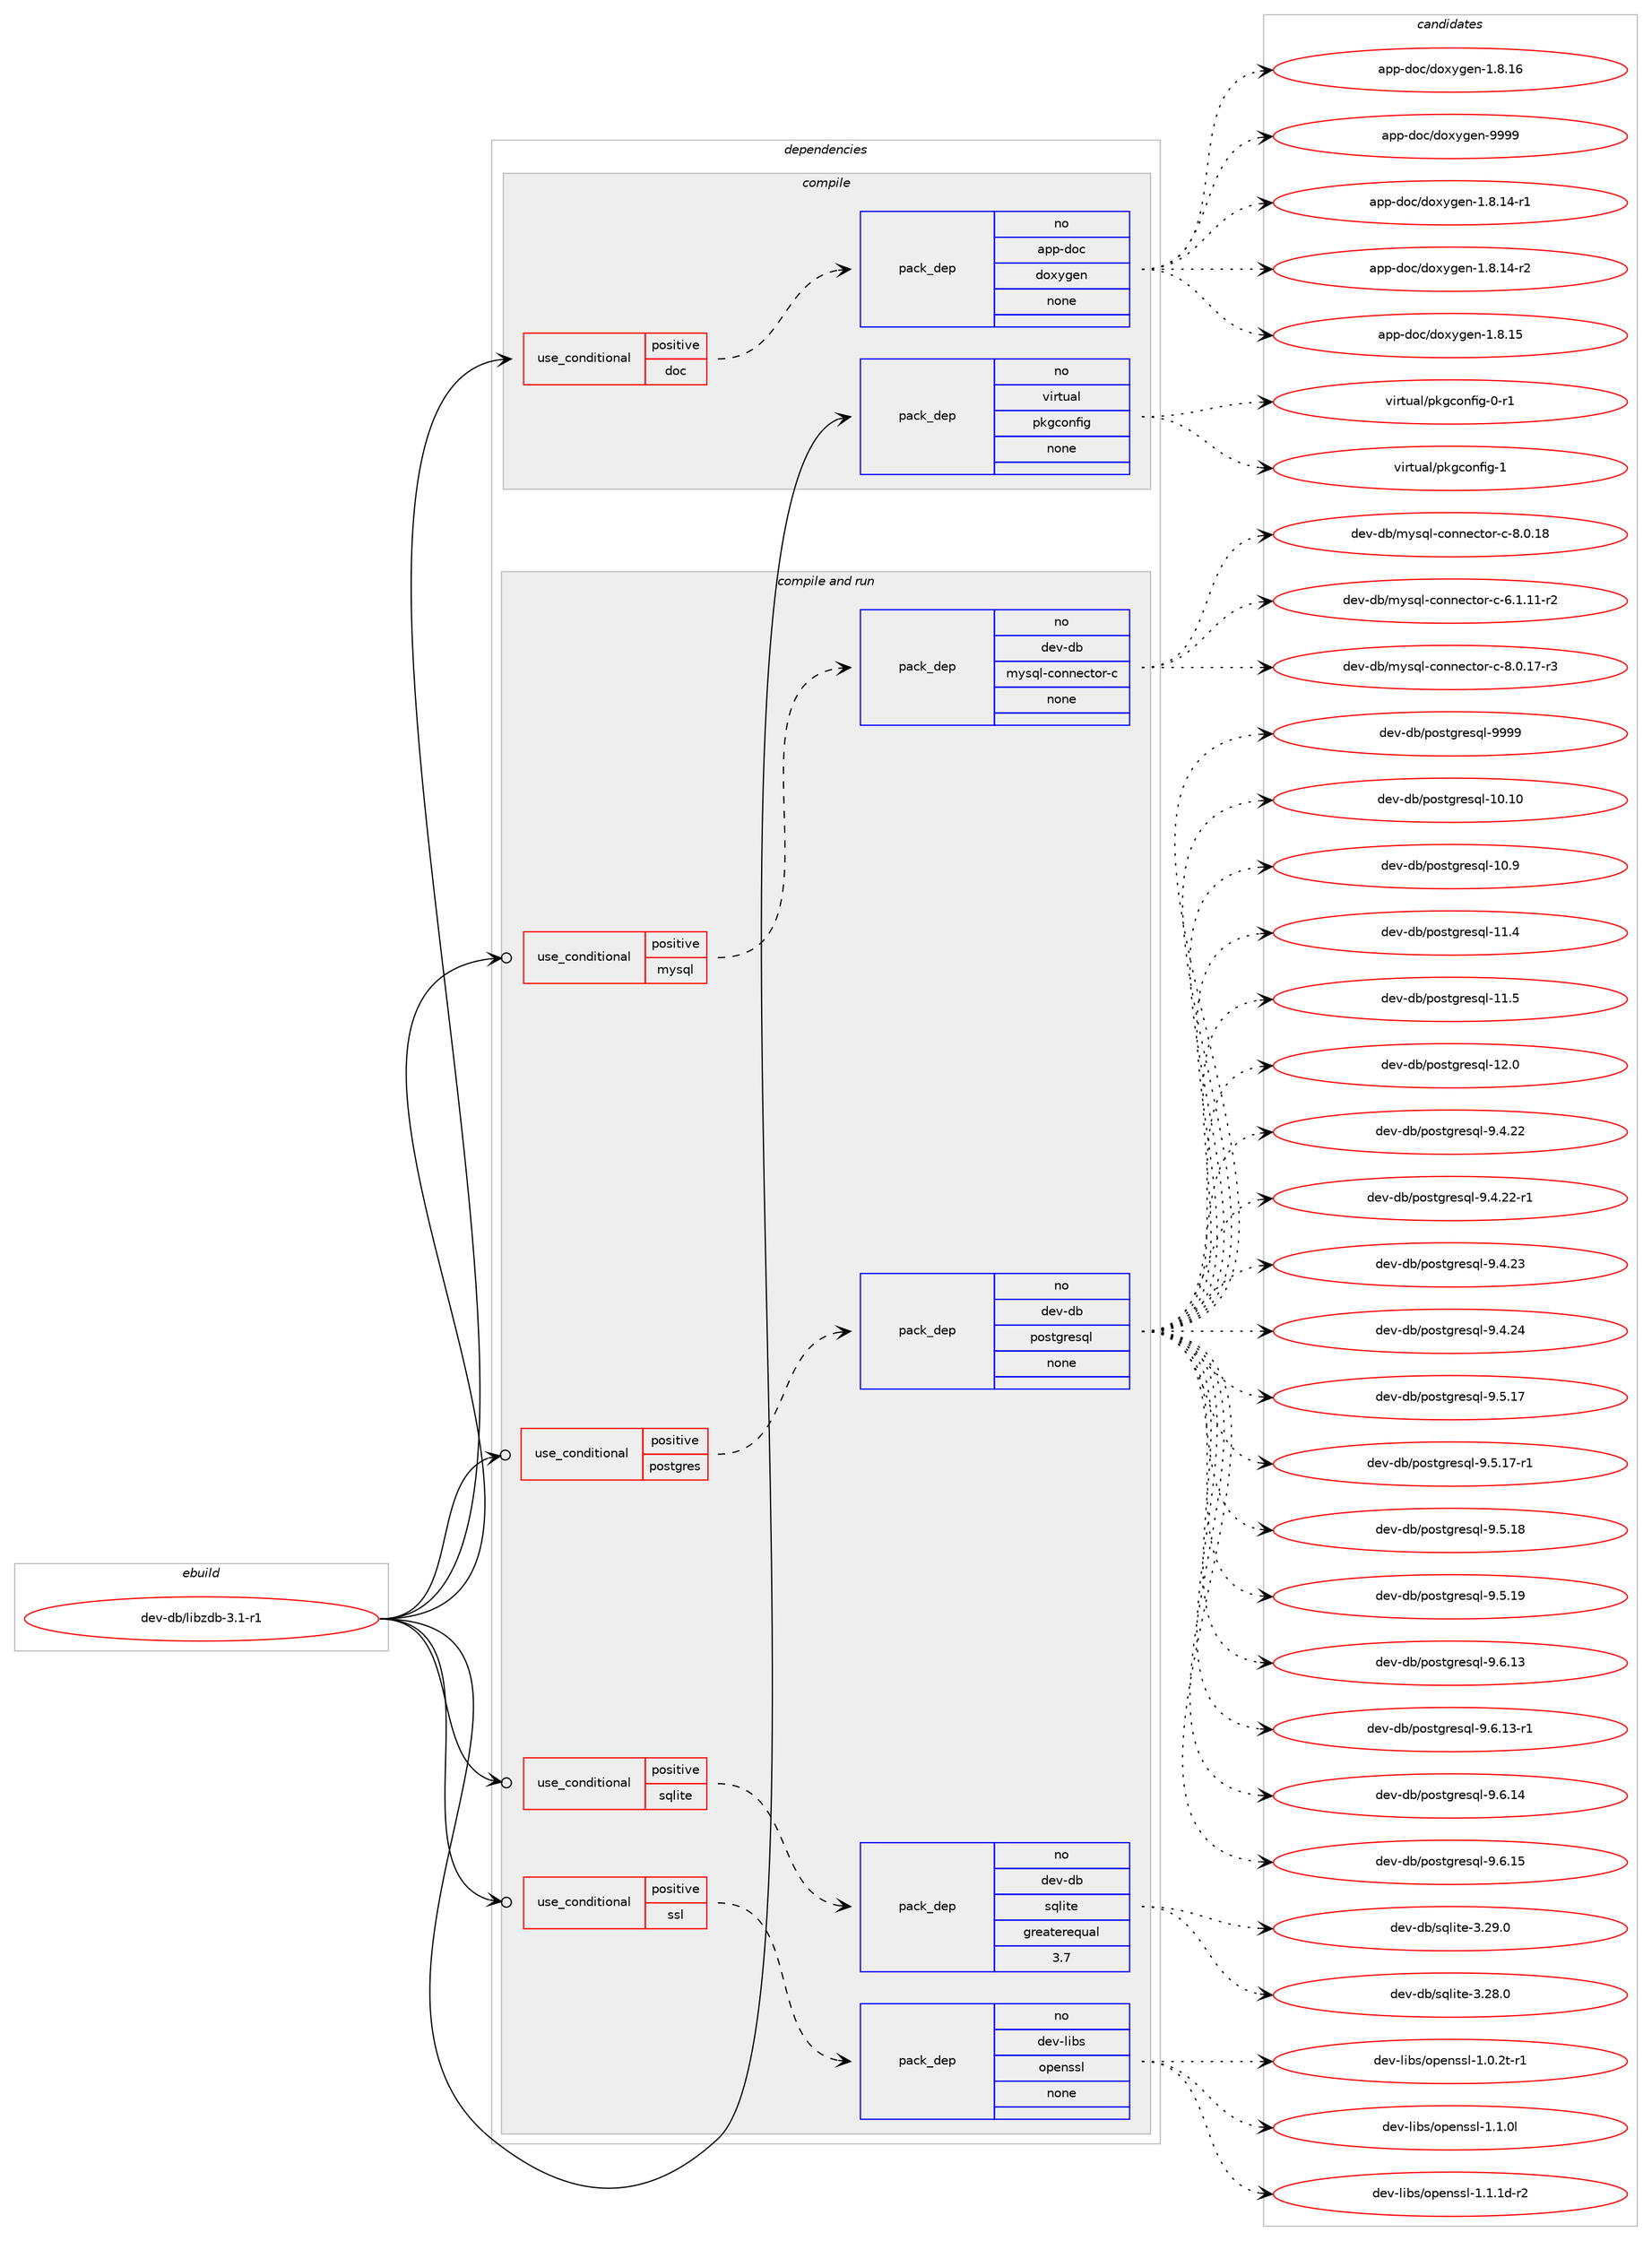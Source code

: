 digraph prolog {

# *************
# Graph options
# *************

newrank=true;
concentrate=true;
compound=true;
graph [rankdir=LR,fontname=Helvetica,fontsize=10,ranksep=1.5];#, ranksep=2.5, nodesep=0.2];
edge  [arrowhead=vee];
node  [fontname=Helvetica,fontsize=10];

# **********
# The ebuild
# **********

subgraph cluster_leftcol {
color=gray;
rank=same;
label=<<i>ebuild</i>>;
id [label="dev-db/libzdb-3.1-r1", color=red, width=4, href="../dev-db/libzdb-3.1-r1.svg"];
}

# ****************
# The dependencies
# ****************

subgraph cluster_midcol {
color=gray;
label=<<i>dependencies</i>>;
subgraph cluster_compile {
fillcolor="#eeeeee";
style=filled;
label=<<i>compile</i>>;
subgraph cond122615 {
dependency518358 [label=<<TABLE BORDER="0" CELLBORDER="1" CELLSPACING="0" CELLPADDING="4"><TR><TD ROWSPAN="3" CELLPADDING="10">use_conditional</TD></TR><TR><TD>positive</TD></TR><TR><TD>doc</TD></TR></TABLE>>, shape=none, color=red];
subgraph pack386128 {
dependency518359 [label=<<TABLE BORDER="0" CELLBORDER="1" CELLSPACING="0" CELLPADDING="4" WIDTH="220"><TR><TD ROWSPAN="6" CELLPADDING="30">pack_dep</TD></TR><TR><TD WIDTH="110">no</TD></TR><TR><TD>app-doc</TD></TR><TR><TD>doxygen</TD></TR><TR><TD>none</TD></TR><TR><TD></TD></TR></TABLE>>, shape=none, color=blue];
}
dependency518358:e -> dependency518359:w [weight=20,style="dashed",arrowhead="vee"];
}
id:e -> dependency518358:w [weight=20,style="solid",arrowhead="vee"];
subgraph pack386129 {
dependency518360 [label=<<TABLE BORDER="0" CELLBORDER="1" CELLSPACING="0" CELLPADDING="4" WIDTH="220"><TR><TD ROWSPAN="6" CELLPADDING="30">pack_dep</TD></TR><TR><TD WIDTH="110">no</TD></TR><TR><TD>virtual</TD></TR><TR><TD>pkgconfig</TD></TR><TR><TD>none</TD></TR><TR><TD></TD></TR></TABLE>>, shape=none, color=blue];
}
id:e -> dependency518360:w [weight=20,style="solid",arrowhead="vee"];
}
subgraph cluster_compileandrun {
fillcolor="#eeeeee";
style=filled;
label=<<i>compile and run</i>>;
subgraph cond122616 {
dependency518361 [label=<<TABLE BORDER="0" CELLBORDER="1" CELLSPACING="0" CELLPADDING="4"><TR><TD ROWSPAN="3" CELLPADDING="10">use_conditional</TD></TR><TR><TD>positive</TD></TR><TR><TD>mysql</TD></TR></TABLE>>, shape=none, color=red];
subgraph pack386130 {
dependency518362 [label=<<TABLE BORDER="0" CELLBORDER="1" CELLSPACING="0" CELLPADDING="4" WIDTH="220"><TR><TD ROWSPAN="6" CELLPADDING="30">pack_dep</TD></TR><TR><TD WIDTH="110">no</TD></TR><TR><TD>dev-db</TD></TR><TR><TD>mysql-connector-c</TD></TR><TR><TD>none</TD></TR><TR><TD></TD></TR></TABLE>>, shape=none, color=blue];
}
dependency518361:e -> dependency518362:w [weight=20,style="dashed",arrowhead="vee"];
}
id:e -> dependency518361:w [weight=20,style="solid",arrowhead="odotvee"];
subgraph cond122617 {
dependency518363 [label=<<TABLE BORDER="0" CELLBORDER="1" CELLSPACING="0" CELLPADDING="4"><TR><TD ROWSPAN="3" CELLPADDING="10">use_conditional</TD></TR><TR><TD>positive</TD></TR><TR><TD>postgres</TD></TR></TABLE>>, shape=none, color=red];
subgraph pack386131 {
dependency518364 [label=<<TABLE BORDER="0" CELLBORDER="1" CELLSPACING="0" CELLPADDING="4" WIDTH="220"><TR><TD ROWSPAN="6" CELLPADDING="30">pack_dep</TD></TR><TR><TD WIDTH="110">no</TD></TR><TR><TD>dev-db</TD></TR><TR><TD>postgresql</TD></TR><TR><TD>none</TD></TR><TR><TD></TD></TR></TABLE>>, shape=none, color=blue];
}
dependency518363:e -> dependency518364:w [weight=20,style="dashed",arrowhead="vee"];
}
id:e -> dependency518363:w [weight=20,style="solid",arrowhead="odotvee"];
subgraph cond122618 {
dependency518365 [label=<<TABLE BORDER="0" CELLBORDER="1" CELLSPACING="0" CELLPADDING="4"><TR><TD ROWSPAN="3" CELLPADDING="10">use_conditional</TD></TR><TR><TD>positive</TD></TR><TR><TD>sqlite</TD></TR></TABLE>>, shape=none, color=red];
subgraph pack386132 {
dependency518366 [label=<<TABLE BORDER="0" CELLBORDER="1" CELLSPACING="0" CELLPADDING="4" WIDTH="220"><TR><TD ROWSPAN="6" CELLPADDING="30">pack_dep</TD></TR><TR><TD WIDTH="110">no</TD></TR><TR><TD>dev-db</TD></TR><TR><TD>sqlite</TD></TR><TR><TD>greaterequal</TD></TR><TR><TD>3.7</TD></TR></TABLE>>, shape=none, color=blue];
}
dependency518365:e -> dependency518366:w [weight=20,style="dashed",arrowhead="vee"];
}
id:e -> dependency518365:w [weight=20,style="solid",arrowhead="odotvee"];
subgraph cond122619 {
dependency518367 [label=<<TABLE BORDER="0" CELLBORDER="1" CELLSPACING="0" CELLPADDING="4"><TR><TD ROWSPAN="3" CELLPADDING="10">use_conditional</TD></TR><TR><TD>positive</TD></TR><TR><TD>ssl</TD></TR></TABLE>>, shape=none, color=red];
subgraph pack386133 {
dependency518368 [label=<<TABLE BORDER="0" CELLBORDER="1" CELLSPACING="0" CELLPADDING="4" WIDTH="220"><TR><TD ROWSPAN="6" CELLPADDING="30">pack_dep</TD></TR><TR><TD WIDTH="110">no</TD></TR><TR><TD>dev-libs</TD></TR><TR><TD>openssl</TD></TR><TR><TD>none</TD></TR><TR><TD></TD></TR></TABLE>>, shape=none, color=blue];
}
dependency518367:e -> dependency518368:w [weight=20,style="dashed",arrowhead="vee"];
}
id:e -> dependency518367:w [weight=20,style="solid",arrowhead="odotvee"];
}
subgraph cluster_run {
fillcolor="#eeeeee";
style=filled;
label=<<i>run</i>>;
}
}

# **************
# The candidates
# **************

subgraph cluster_choices {
rank=same;
color=gray;
label=<<i>candidates</i>>;

subgraph choice386128 {
color=black;
nodesep=1;
choice97112112451001119947100111120121103101110454946564649524511449 [label="app-doc/doxygen-1.8.14-r1", color=red, width=4,href="../app-doc/doxygen-1.8.14-r1.svg"];
choice97112112451001119947100111120121103101110454946564649524511450 [label="app-doc/doxygen-1.8.14-r2", color=red, width=4,href="../app-doc/doxygen-1.8.14-r2.svg"];
choice9711211245100111994710011112012110310111045494656464953 [label="app-doc/doxygen-1.8.15", color=red, width=4,href="../app-doc/doxygen-1.8.15.svg"];
choice9711211245100111994710011112012110310111045494656464954 [label="app-doc/doxygen-1.8.16", color=red, width=4,href="../app-doc/doxygen-1.8.16.svg"];
choice971121124510011199471001111201211031011104557575757 [label="app-doc/doxygen-9999", color=red, width=4,href="../app-doc/doxygen-9999.svg"];
dependency518359:e -> choice97112112451001119947100111120121103101110454946564649524511449:w [style=dotted,weight="100"];
dependency518359:e -> choice97112112451001119947100111120121103101110454946564649524511450:w [style=dotted,weight="100"];
dependency518359:e -> choice9711211245100111994710011112012110310111045494656464953:w [style=dotted,weight="100"];
dependency518359:e -> choice9711211245100111994710011112012110310111045494656464954:w [style=dotted,weight="100"];
dependency518359:e -> choice971121124510011199471001111201211031011104557575757:w [style=dotted,weight="100"];
}
subgraph choice386129 {
color=black;
nodesep=1;
choice11810511411611797108471121071039911111010210510345484511449 [label="virtual/pkgconfig-0-r1", color=red, width=4,href="../virtual/pkgconfig-0-r1.svg"];
choice1181051141161179710847112107103991111101021051034549 [label="virtual/pkgconfig-1", color=red, width=4,href="../virtual/pkgconfig-1.svg"];
dependency518360:e -> choice11810511411611797108471121071039911111010210510345484511449:w [style=dotted,weight="100"];
dependency518360:e -> choice1181051141161179710847112107103991111101021051034549:w [style=dotted,weight="100"];
}
subgraph choice386130 {
color=black;
nodesep=1;
choice1001011184510098471091211151131084599111110110101991161111144599455446494649494511450 [label="dev-db/mysql-connector-c-6.1.11-r2", color=red, width=4,href="../dev-db/mysql-connector-c-6.1.11-r2.svg"];
choice1001011184510098471091211151131084599111110110101991161111144599455646484649554511451 [label="dev-db/mysql-connector-c-8.0.17-r3", color=red, width=4,href="../dev-db/mysql-connector-c-8.0.17-r3.svg"];
choice100101118451009847109121115113108459911111011010199116111114459945564648464956 [label="dev-db/mysql-connector-c-8.0.18", color=red, width=4,href="../dev-db/mysql-connector-c-8.0.18.svg"];
dependency518362:e -> choice1001011184510098471091211151131084599111110110101991161111144599455446494649494511450:w [style=dotted,weight="100"];
dependency518362:e -> choice1001011184510098471091211151131084599111110110101991161111144599455646484649554511451:w [style=dotted,weight="100"];
dependency518362:e -> choice100101118451009847109121115113108459911111011010199116111114459945564648464956:w [style=dotted,weight="100"];
}
subgraph choice386131 {
color=black;
nodesep=1;
choice100101118451009847112111115116103114101115113108454948464948 [label="dev-db/postgresql-10.10", color=red, width=4,href="../dev-db/postgresql-10.10.svg"];
choice1001011184510098471121111151161031141011151131084549484657 [label="dev-db/postgresql-10.9", color=red, width=4,href="../dev-db/postgresql-10.9.svg"];
choice1001011184510098471121111151161031141011151131084549494652 [label="dev-db/postgresql-11.4", color=red, width=4,href="../dev-db/postgresql-11.4.svg"];
choice1001011184510098471121111151161031141011151131084549494653 [label="dev-db/postgresql-11.5", color=red, width=4,href="../dev-db/postgresql-11.5.svg"];
choice1001011184510098471121111151161031141011151131084549504648 [label="dev-db/postgresql-12.0", color=red, width=4,href="../dev-db/postgresql-12.0.svg"];
choice10010111845100984711211111511610311410111511310845574652465050 [label="dev-db/postgresql-9.4.22", color=red, width=4,href="../dev-db/postgresql-9.4.22.svg"];
choice100101118451009847112111115116103114101115113108455746524650504511449 [label="dev-db/postgresql-9.4.22-r1", color=red, width=4,href="../dev-db/postgresql-9.4.22-r1.svg"];
choice10010111845100984711211111511610311410111511310845574652465051 [label="dev-db/postgresql-9.4.23", color=red, width=4,href="../dev-db/postgresql-9.4.23.svg"];
choice10010111845100984711211111511610311410111511310845574652465052 [label="dev-db/postgresql-9.4.24", color=red, width=4,href="../dev-db/postgresql-9.4.24.svg"];
choice10010111845100984711211111511610311410111511310845574653464955 [label="dev-db/postgresql-9.5.17", color=red, width=4,href="../dev-db/postgresql-9.5.17.svg"];
choice100101118451009847112111115116103114101115113108455746534649554511449 [label="dev-db/postgresql-9.5.17-r1", color=red, width=4,href="../dev-db/postgresql-9.5.17-r1.svg"];
choice10010111845100984711211111511610311410111511310845574653464956 [label="dev-db/postgresql-9.5.18", color=red, width=4,href="../dev-db/postgresql-9.5.18.svg"];
choice10010111845100984711211111511610311410111511310845574653464957 [label="dev-db/postgresql-9.5.19", color=red, width=4,href="../dev-db/postgresql-9.5.19.svg"];
choice10010111845100984711211111511610311410111511310845574654464951 [label="dev-db/postgresql-9.6.13", color=red, width=4,href="../dev-db/postgresql-9.6.13.svg"];
choice100101118451009847112111115116103114101115113108455746544649514511449 [label="dev-db/postgresql-9.6.13-r1", color=red, width=4,href="../dev-db/postgresql-9.6.13-r1.svg"];
choice10010111845100984711211111511610311410111511310845574654464952 [label="dev-db/postgresql-9.6.14", color=red, width=4,href="../dev-db/postgresql-9.6.14.svg"];
choice10010111845100984711211111511610311410111511310845574654464953 [label="dev-db/postgresql-9.6.15", color=red, width=4,href="../dev-db/postgresql-9.6.15.svg"];
choice1001011184510098471121111151161031141011151131084557575757 [label="dev-db/postgresql-9999", color=red, width=4,href="../dev-db/postgresql-9999.svg"];
dependency518364:e -> choice100101118451009847112111115116103114101115113108454948464948:w [style=dotted,weight="100"];
dependency518364:e -> choice1001011184510098471121111151161031141011151131084549484657:w [style=dotted,weight="100"];
dependency518364:e -> choice1001011184510098471121111151161031141011151131084549494652:w [style=dotted,weight="100"];
dependency518364:e -> choice1001011184510098471121111151161031141011151131084549494653:w [style=dotted,weight="100"];
dependency518364:e -> choice1001011184510098471121111151161031141011151131084549504648:w [style=dotted,weight="100"];
dependency518364:e -> choice10010111845100984711211111511610311410111511310845574652465050:w [style=dotted,weight="100"];
dependency518364:e -> choice100101118451009847112111115116103114101115113108455746524650504511449:w [style=dotted,weight="100"];
dependency518364:e -> choice10010111845100984711211111511610311410111511310845574652465051:w [style=dotted,weight="100"];
dependency518364:e -> choice10010111845100984711211111511610311410111511310845574652465052:w [style=dotted,weight="100"];
dependency518364:e -> choice10010111845100984711211111511610311410111511310845574653464955:w [style=dotted,weight="100"];
dependency518364:e -> choice100101118451009847112111115116103114101115113108455746534649554511449:w [style=dotted,weight="100"];
dependency518364:e -> choice10010111845100984711211111511610311410111511310845574653464956:w [style=dotted,weight="100"];
dependency518364:e -> choice10010111845100984711211111511610311410111511310845574653464957:w [style=dotted,weight="100"];
dependency518364:e -> choice10010111845100984711211111511610311410111511310845574654464951:w [style=dotted,weight="100"];
dependency518364:e -> choice100101118451009847112111115116103114101115113108455746544649514511449:w [style=dotted,weight="100"];
dependency518364:e -> choice10010111845100984711211111511610311410111511310845574654464952:w [style=dotted,weight="100"];
dependency518364:e -> choice10010111845100984711211111511610311410111511310845574654464953:w [style=dotted,weight="100"];
dependency518364:e -> choice1001011184510098471121111151161031141011151131084557575757:w [style=dotted,weight="100"];
}
subgraph choice386132 {
color=black;
nodesep=1;
choice10010111845100984711511310810511610145514650564648 [label="dev-db/sqlite-3.28.0", color=red, width=4,href="../dev-db/sqlite-3.28.0.svg"];
choice10010111845100984711511310810511610145514650574648 [label="dev-db/sqlite-3.29.0", color=red, width=4,href="../dev-db/sqlite-3.29.0.svg"];
dependency518366:e -> choice10010111845100984711511310810511610145514650564648:w [style=dotted,weight="100"];
dependency518366:e -> choice10010111845100984711511310810511610145514650574648:w [style=dotted,weight="100"];
}
subgraph choice386133 {
color=black;
nodesep=1;
choice1001011184510810598115471111121011101151151084549464846501164511449 [label="dev-libs/openssl-1.0.2t-r1", color=red, width=4,href="../dev-libs/openssl-1.0.2t-r1.svg"];
choice100101118451081059811547111112101110115115108454946494648108 [label="dev-libs/openssl-1.1.0l", color=red, width=4,href="../dev-libs/openssl-1.1.0l.svg"];
choice1001011184510810598115471111121011101151151084549464946491004511450 [label="dev-libs/openssl-1.1.1d-r2", color=red, width=4,href="../dev-libs/openssl-1.1.1d-r2.svg"];
dependency518368:e -> choice1001011184510810598115471111121011101151151084549464846501164511449:w [style=dotted,weight="100"];
dependency518368:e -> choice100101118451081059811547111112101110115115108454946494648108:w [style=dotted,weight="100"];
dependency518368:e -> choice1001011184510810598115471111121011101151151084549464946491004511450:w [style=dotted,weight="100"];
}
}

}

